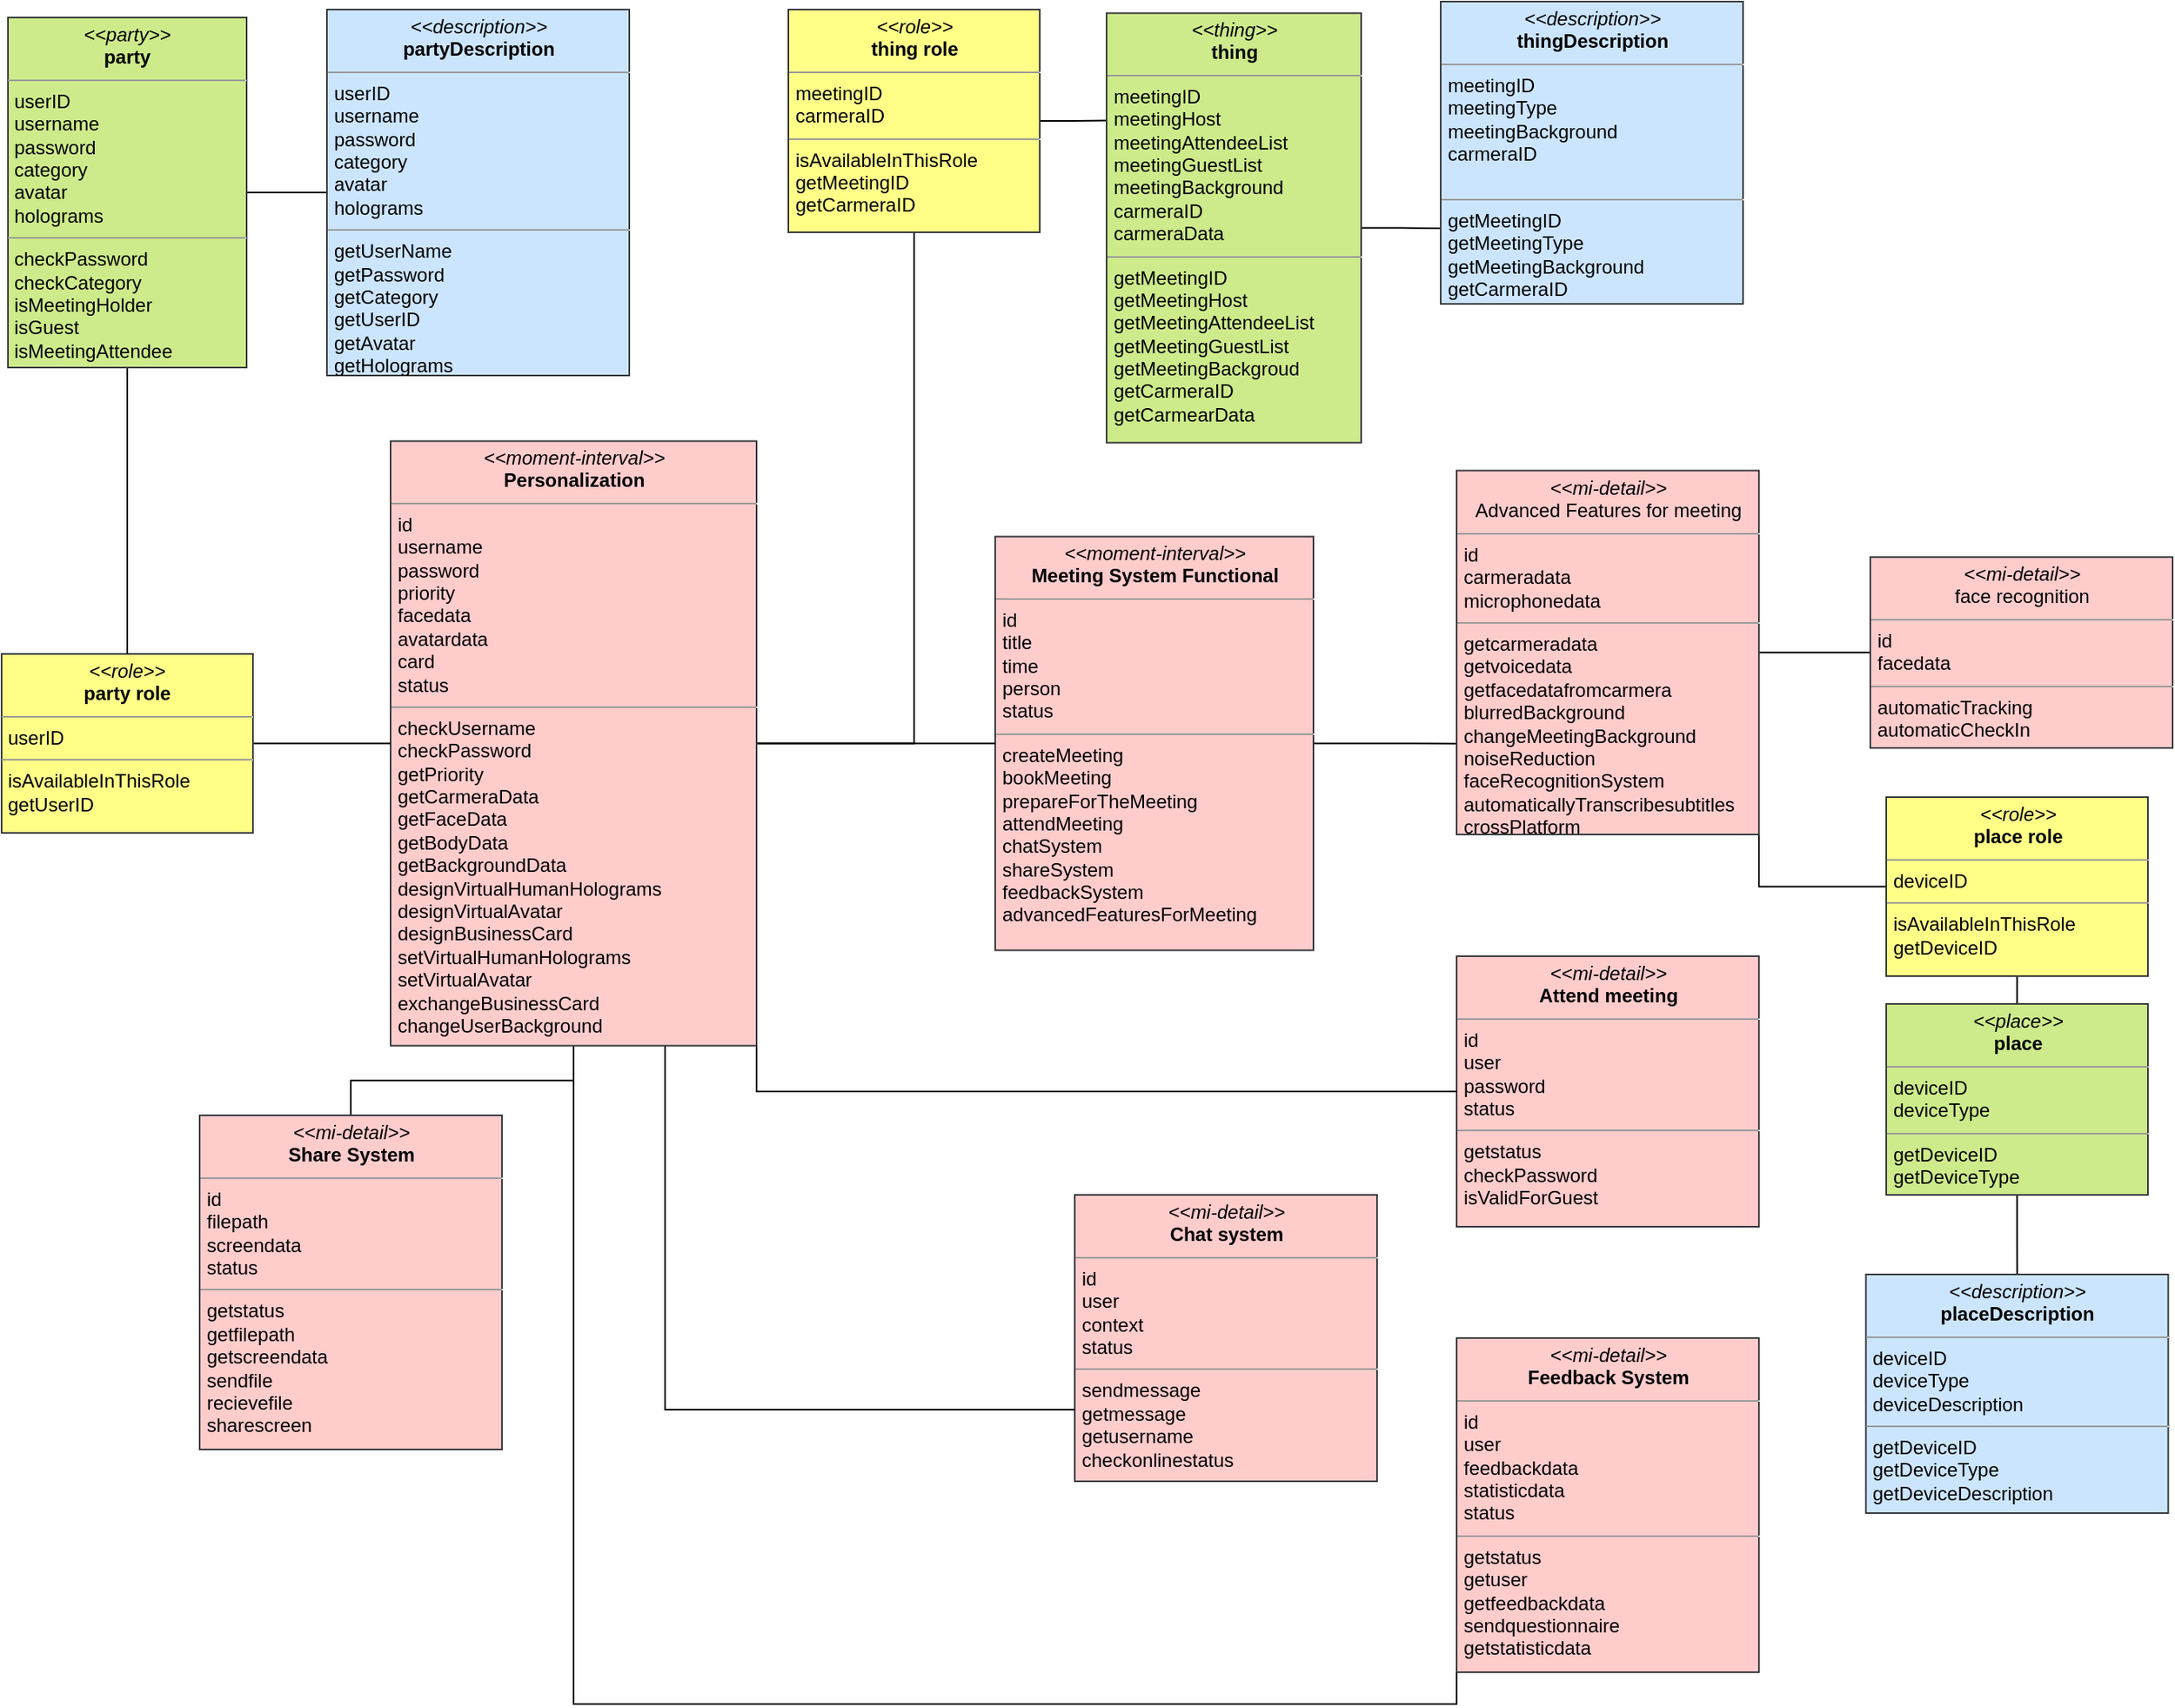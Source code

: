 <mxfile version="15.7.4" type="github">
  <diagram name="Page-1" id="c4acf3e9-155e-7222-9cf6-157b1a14988f">
    <mxGraphModel dx="2198" dy="2780" grid="1" gridSize="10" guides="1" tooltips="1" connect="1" arrows="1" fold="1" page="1" pageScale="1" pageWidth="827" pageHeight="1169" background="none" math="0" shadow="0">
      <root>
        <mxCell id="0" />
        <mxCell id="1" parent="0" />
        <mxCell id="chBmxZcT01fyLSNv7cI7-47" style="edgeStyle=orthogonalEdgeStyle;rounded=0;orthogonalLoop=1;jettySize=auto;html=1;exitX=1;exitY=0.5;exitDx=0;exitDy=0;entryX=0;entryY=0.75;entryDx=0;entryDy=0;endArrow=none;endFill=0;" edge="1" parent="1" source="chBmxZcT01fyLSNv7cI7-1" target="chBmxZcT01fyLSNv7cI7-12">
          <mxGeometry relative="1" as="geometry" />
        </mxCell>
        <mxCell id="chBmxZcT01fyLSNv7cI7-1" value="&lt;p style=&quot;margin: 0px ; margin-top: 4px ; text-align: center&quot;&gt;&lt;i&gt;&amp;lt;&amp;lt;moment-interval&amp;gt;&amp;gt;&lt;/i&gt;&lt;br&gt;&lt;b&gt;Meeting System Functional&lt;/b&gt;&lt;br&gt;&lt;/p&gt;&lt;hr size=&quot;1&quot;&gt;&lt;p style=&quot;margin: 0px ; margin-left: 4px&quot;&gt;id&lt;/p&gt;&lt;p style=&quot;margin: 0px ; margin-left: 4px&quot;&gt;title&lt;/p&gt;&lt;p style=&quot;margin: 0px ; margin-left: 4px&quot;&gt;time&lt;/p&gt;&lt;p style=&quot;margin: 0px ; margin-left: 4px&quot;&gt;person&lt;/p&gt;&lt;p style=&quot;margin: 0px ; margin-left: 4px&quot;&gt;status&lt;/p&gt;&lt;hr size=&quot;1&quot;&gt;&lt;p style=&quot;margin: 0px ; margin-left: 4px&quot;&gt;createMeeting&lt;/p&gt;&lt;p style=&quot;margin: 0px ; margin-left: 4px&quot;&gt;bookMeeting&lt;/p&gt;&lt;p style=&quot;margin: 0px ; margin-left: 4px&quot;&gt;prepareForTheMeeting&lt;/p&gt;&lt;p style=&quot;margin: 0px ; margin-left: 4px&quot;&gt;attendMeeting&lt;/p&gt;&lt;p style=&quot;margin: 0px ; margin-left: 4px&quot;&gt;chatSystem&lt;/p&gt;&lt;p style=&quot;margin: 0px ; margin-left: 4px&quot;&gt;shareSystem&lt;/p&gt;&lt;p style=&quot;margin: 0px ; margin-left: 4px&quot;&gt;feedbackSystem&lt;/p&gt;&lt;p style=&quot;margin: 0px ; margin-left: 4px&quot;&gt;advancedFeaturesForMeeting&lt;/p&gt;" style="verticalAlign=top;align=left;overflow=fill;fontSize=12;fontFamily=Helvetica;html=1;fillColor=#ffcccc;strokeColor=#36393d;" vertex="1" parent="1">
          <mxGeometry x="644.5" y="346.25" width="200" height="260" as="geometry" />
        </mxCell>
        <mxCell id="chBmxZcT01fyLSNv7cI7-2" value="&lt;p style=&quot;margin: 0px ; margin-top: 4px ; text-align: center&quot;&gt;&lt;i&gt;&amp;lt;&amp;lt;mi-detail&amp;gt;&amp;gt;&lt;/i&gt;&lt;br&gt;&lt;b&gt;Attend meeting&lt;/b&gt;&lt;br&gt;&lt;/p&gt;&lt;hr size=&quot;1&quot;&gt;&lt;p style=&quot;margin: 0px ; margin-left: 4px&quot;&gt;id&lt;/p&gt;&lt;p style=&quot;margin: 0px ; margin-left: 4px&quot;&gt;user&lt;/p&gt;&lt;p style=&quot;margin: 0px ; margin-left: 4px&quot;&gt;password&lt;/p&gt;&lt;p style=&quot;margin: 0px ; margin-left: 4px&quot;&gt;status&lt;/p&gt;&lt;hr size=&quot;1&quot;&gt;&lt;p style=&quot;margin: 0px ; margin-left: 4px&quot;&gt;getstatus&lt;/p&gt;&lt;p style=&quot;margin: 0px ; margin-left: 4px&quot;&gt;checkPassword&lt;/p&gt;&lt;p style=&quot;margin: 0px ; margin-left: 4px&quot;&gt;isValidForGuest&lt;/p&gt;" style="verticalAlign=top;align=left;overflow=fill;fontSize=12;fontFamily=Helvetica;html=1;fillColor=#ffcccc;strokeColor=#36393d;" vertex="1" parent="1">
          <mxGeometry x="934.5" y="610" width="190" height="170" as="geometry" />
        </mxCell>
        <mxCell id="chBmxZcT01fyLSNv7cI7-4" value="&lt;p style=&quot;margin: 0px ; margin-top: 4px ; text-align: center&quot;&gt;&lt;i&gt;&amp;lt;&amp;lt;mi-detail&amp;gt;&amp;gt;&lt;/i&gt;&lt;br&gt;&lt;b&gt;Chat system&lt;/b&gt;&lt;br&gt;&lt;/p&gt;&lt;hr size=&quot;1&quot;&gt;&lt;p style=&quot;margin: 0px ; margin-left: 4px&quot;&gt;id&lt;/p&gt;&lt;p style=&quot;margin: 0px ; margin-left: 4px&quot;&gt;user&lt;/p&gt;&lt;p style=&quot;margin: 0px ; margin-left: 4px&quot;&gt;context&lt;/p&gt;&lt;p style=&quot;margin: 0px ; margin-left: 4px&quot;&gt;status&lt;/p&gt;&lt;hr size=&quot;1&quot;&gt;&lt;p style=&quot;margin: 0px ; margin-left: 4px&quot;&gt;&lt;span&gt;sendmessage&lt;/span&gt;&lt;br&gt;&lt;/p&gt;&lt;p style=&quot;margin: 0px ; margin-left: 4px&quot;&gt;&lt;span&gt;getmessage&lt;/span&gt;&lt;/p&gt;&lt;p style=&quot;margin: 0px ; margin-left: 4px&quot;&gt;getusername&lt;/p&gt;&lt;p style=&quot;margin: 0px ; margin-left: 4px&quot;&gt;checkonlinestatus&lt;/p&gt;" style="verticalAlign=top;align=left;overflow=fill;fontSize=12;fontFamily=Helvetica;html=1;fillColor=#ffcccc;strokeColor=#36393d;" vertex="1" parent="1">
          <mxGeometry x="694.5" y="760" width="190" height="180" as="geometry" />
        </mxCell>
        <mxCell id="chBmxZcT01fyLSNv7cI7-60" style="edgeStyle=orthogonalEdgeStyle;rounded=0;orthogonalLoop=1;jettySize=auto;html=1;entryX=0.5;entryY=1;entryDx=0;entryDy=0;endArrow=none;endFill=0;" edge="1" parent="1" source="chBmxZcT01fyLSNv7cI7-6" target="chBmxZcT01fyLSNv7cI7-17">
          <mxGeometry relative="1" as="geometry" />
        </mxCell>
        <mxCell id="chBmxZcT01fyLSNv7cI7-6" value="&lt;p style=&quot;margin: 0px ; margin-top: 4px ; text-align: center&quot;&gt;&lt;i&gt;&amp;lt;&amp;lt;mi-detail&amp;gt;&amp;gt;&lt;/i&gt;&lt;br&gt;&lt;b&gt;Share System&lt;/b&gt;&lt;br&gt;&lt;/p&gt;&lt;hr size=&quot;1&quot;&gt;&lt;p style=&quot;margin: 0px ; margin-left: 4px&quot;&gt;id&lt;/p&gt;&lt;p style=&quot;margin: 0px ; margin-left: 4px&quot;&gt;filepath&lt;/p&gt;&lt;p style=&quot;margin: 0px ; margin-left: 4px&quot;&gt;screendata&lt;/p&gt;&lt;p style=&quot;margin: 0px ; margin-left: 4px&quot;&gt;status&lt;/p&gt;&lt;hr size=&quot;1&quot;&gt;&lt;p style=&quot;margin: 0px ; margin-left: 4px&quot;&gt;getstatus&lt;/p&gt;&lt;p style=&quot;margin: 0px ; margin-left: 4px&quot;&gt;getfilepath&lt;/p&gt;&lt;p style=&quot;margin: 0px ; margin-left: 4px&quot;&gt;getscreendata&lt;/p&gt;&lt;p style=&quot;margin: 0px ; margin-left: 4px&quot;&gt;sendfile&lt;/p&gt;&lt;p style=&quot;margin: 0px ; margin-left: 4px&quot;&gt;recievefile&lt;/p&gt;&lt;p style=&quot;margin: 0px ; margin-left: 4px&quot;&gt;sharescreen&lt;/p&gt;" style="verticalAlign=top;align=left;overflow=fill;fontSize=12;fontFamily=Helvetica;html=1;fillColor=#ffcccc;strokeColor=#36393d;" vertex="1" parent="1">
          <mxGeometry x="144.5" y="710" width="190" height="210" as="geometry" />
        </mxCell>
        <mxCell id="chBmxZcT01fyLSNv7cI7-8" value="&lt;p style=&quot;margin: 0px ; margin-top: 4px ; text-align: center&quot;&gt;&lt;i&gt;&amp;lt;&amp;lt;mi-detail&amp;gt;&amp;gt;&lt;/i&gt;&lt;br&gt;&lt;b&gt;Feedback System&lt;/b&gt;&lt;br&gt;&lt;/p&gt;&lt;hr size=&quot;1&quot;&gt;&lt;p style=&quot;margin: 0px ; margin-left: 4px&quot;&gt;id&lt;/p&gt;&lt;p style=&quot;margin: 0px ; margin-left: 4px&quot;&gt;user&lt;/p&gt;&lt;p style=&quot;margin: 0px ; margin-left: 4px&quot;&gt;feedbackdata&lt;/p&gt;&lt;p style=&quot;margin: 0px ; margin-left: 4px&quot;&gt;statisticdata&lt;/p&gt;&lt;p style=&quot;margin: 0px ; margin-left: 4px&quot;&gt;status&lt;/p&gt;&lt;hr size=&quot;1&quot;&gt;&lt;p style=&quot;margin: 0px ; margin-left: 4px&quot;&gt;getstatus&lt;/p&gt;&lt;p style=&quot;margin: 0px ; margin-left: 4px&quot;&gt;getuser&lt;/p&gt;&lt;p style=&quot;margin: 0px ; margin-left: 4px&quot;&gt;getfeedbackdata&lt;/p&gt;&lt;p style=&quot;margin: 0px ; margin-left: 4px&quot;&gt;sendquestionnaire&lt;/p&gt;&lt;p style=&quot;margin: 0px ; margin-left: 4px&quot;&gt;getstatisticdata&lt;/p&gt;" style="verticalAlign=top;align=left;overflow=fill;fontSize=12;fontFamily=Helvetica;html=1;fillColor=#ffcccc;strokeColor=#36393d;" vertex="1" parent="1">
          <mxGeometry x="934.5" y="850" width="190" height="210" as="geometry" />
        </mxCell>
        <mxCell id="chBmxZcT01fyLSNv7cI7-43" style="edgeStyle=elbowEdgeStyle;rounded=0;orthogonalLoop=1;jettySize=auto;html=1;entryX=0;entryY=0.5;entryDx=0;entryDy=0;endArrow=none;endFill=0;" edge="1" parent="1" source="chBmxZcT01fyLSNv7cI7-12" target="chBmxZcT01fyLSNv7cI7-15">
          <mxGeometry relative="1" as="geometry" />
        </mxCell>
        <mxCell id="chBmxZcT01fyLSNv7cI7-54" style="edgeStyle=orthogonalEdgeStyle;rounded=0;orthogonalLoop=1;jettySize=auto;html=1;exitX=1;exitY=1;exitDx=0;exitDy=0;entryX=0;entryY=0.5;entryDx=0;entryDy=0;endArrow=none;endFill=0;" edge="1" parent="1" source="chBmxZcT01fyLSNv7cI7-12" target="chBmxZcT01fyLSNv7cI7-48">
          <mxGeometry relative="1" as="geometry" />
        </mxCell>
        <mxCell id="chBmxZcT01fyLSNv7cI7-12" value="&lt;p style=&quot;margin: 0px ; margin-top: 4px ; text-align: center&quot;&gt;&lt;i&gt;&amp;lt;&amp;lt;mi-detail&amp;gt;&amp;gt;&lt;/i&gt;&lt;br&gt;&lt;span style=&quot;text-align: left&quot;&gt;Advanced Features for meeting&lt;/span&gt;&lt;br&gt;&lt;/p&gt;&lt;hr size=&quot;1&quot;&gt;&lt;p style=&quot;margin: 0px ; margin-left: 4px&quot;&gt;id&lt;/p&gt;&lt;p style=&quot;margin: 0px ; margin-left: 4px&quot;&gt;carmeradata&lt;/p&gt;&lt;p style=&quot;margin: 0px ; margin-left: 4px&quot;&gt;microphonedata&lt;/p&gt;&lt;hr size=&quot;1&quot;&gt;&lt;p style=&quot;margin: 0px ; margin-left: 4px&quot;&gt;getcarmeradata&lt;/p&gt;&lt;p style=&quot;margin: 0px ; margin-left: 4px&quot;&gt;getvoicedata&lt;/p&gt;&lt;p style=&quot;margin: 0px ; margin-left: 4px&quot;&gt;getfacedatafromcarmera&lt;/p&gt;&lt;p style=&quot;margin: 0px ; margin-left: 4px&quot;&gt;blurredBackground&lt;/p&gt;&lt;p style=&quot;margin: 0px ; margin-left: 4px&quot;&gt;changeMeetingBackground&lt;br&gt;&lt;/p&gt;&lt;p style=&quot;margin: 0px ; margin-left: 4px&quot;&gt;noiseReduction&lt;/p&gt;&lt;p style=&quot;margin: 0px ; margin-left: 4px&quot;&gt;faceRecognitionSystem&lt;/p&gt;&lt;p style=&quot;margin: 0px ; margin-left: 4px&quot;&gt;automaticallyTranscribesubtitles&lt;/p&gt;&lt;p style=&quot;margin: 0px ; margin-left: 4px&quot;&gt;crossPlatform&lt;/p&gt;" style="verticalAlign=top;align=left;overflow=fill;fontSize=12;fontFamily=Helvetica;html=1;fillColor=#ffcccc;strokeColor=#36393d;" vertex="1" parent="1">
          <mxGeometry x="934.5" y="304.75" width="190" height="228.75" as="geometry" />
        </mxCell>
        <mxCell id="chBmxZcT01fyLSNv7cI7-15" value="&lt;p style=&quot;margin: 0px ; margin-top: 4px ; text-align: center&quot;&gt;&lt;i&gt;&amp;lt;&amp;lt;mi-detail&amp;gt;&amp;gt;&lt;/i&gt;&lt;br&gt;&lt;span style=&quot;text-align: left&quot;&gt;face recognition&lt;/span&gt;&lt;br&gt;&lt;/p&gt;&lt;hr size=&quot;1&quot;&gt;&lt;p style=&quot;margin: 0px ; margin-left: 4px&quot;&gt;id&lt;/p&gt;&lt;p style=&quot;margin: 0px ; margin-left: 4px&quot;&gt;facedata&lt;/p&gt;&lt;hr size=&quot;1&quot;&gt;&lt;p style=&quot;margin: 0px ; margin-left: 4px&quot;&gt;automaticTracking&lt;/p&gt;&lt;p style=&quot;margin: 0px ; margin-left: 4px&quot;&gt;automaticCheckIn&lt;/p&gt;" style="verticalAlign=top;align=left;overflow=fill;fontSize=12;fontFamily=Helvetica;html=1;fillColor=#ffcccc;strokeColor=#36393d;" vertex="1" parent="1">
          <mxGeometry x="1194.5" y="359.13" width="190" height="120" as="geometry" />
        </mxCell>
        <mxCell id="chBmxZcT01fyLSNv7cI7-35" style="edgeStyle=none;rounded=0;orthogonalLoop=1;jettySize=auto;html=1;exitX=1;exitY=0.5;exitDx=0;exitDy=0;entryX=0;entryY=0.5;entryDx=0;entryDy=0;endArrow=none;endFill=0;" edge="1" parent="1" source="chBmxZcT01fyLSNv7cI7-17" target="chBmxZcT01fyLSNv7cI7-1">
          <mxGeometry relative="1" as="geometry" />
        </mxCell>
        <mxCell id="chBmxZcT01fyLSNv7cI7-44" style="edgeStyle=orthogonalEdgeStyle;rounded=0;orthogonalLoop=1;jettySize=auto;html=1;exitX=1;exitY=1;exitDx=0;exitDy=0;entryX=0;entryY=0.5;entryDx=0;entryDy=0;endArrow=none;endFill=0;" edge="1" parent="1" source="chBmxZcT01fyLSNv7cI7-17" target="chBmxZcT01fyLSNv7cI7-2">
          <mxGeometry relative="1" as="geometry" />
        </mxCell>
        <mxCell id="chBmxZcT01fyLSNv7cI7-45" style="edgeStyle=orthogonalEdgeStyle;rounded=0;orthogonalLoop=1;jettySize=auto;html=1;exitX=0.75;exitY=1;exitDx=0;exitDy=0;entryX=0;entryY=0.75;entryDx=0;entryDy=0;endArrow=none;endFill=0;" edge="1" parent="1" source="chBmxZcT01fyLSNv7cI7-17" target="chBmxZcT01fyLSNv7cI7-4">
          <mxGeometry relative="1" as="geometry" />
        </mxCell>
        <mxCell id="chBmxZcT01fyLSNv7cI7-46" style="edgeStyle=orthogonalEdgeStyle;rounded=0;orthogonalLoop=1;jettySize=auto;html=1;exitX=0.5;exitY=1;exitDx=0;exitDy=0;entryX=0;entryY=1;entryDx=0;entryDy=0;endArrow=none;endFill=0;" edge="1" parent="1" source="chBmxZcT01fyLSNv7cI7-17" target="chBmxZcT01fyLSNv7cI7-8">
          <mxGeometry relative="1" as="geometry" />
        </mxCell>
        <mxCell id="chBmxZcT01fyLSNv7cI7-57" style="edgeStyle=orthogonalEdgeStyle;rounded=0;orthogonalLoop=1;jettySize=auto;html=1;entryX=0.5;entryY=1;entryDx=0;entryDy=0;endArrow=none;endFill=0;" edge="1" parent="1" source="chBmxZcT01fyLSNv7cI7-17" target="chBmxZcT01fyLSNv7cI7-49">
          <mxGeometry relative="1" as="geometry" />
        </mxCell>
        <mxCell id="chBmxZcT01fyLSNv7cI7-17" value="&lt;p style=&quot;margin: 0px ; margin-top: 4px ; text-align: center&quot;&gt;&lt;i&gt;&amp;lt;&amp;lt;moment-interval&amp;gt;&amp;gt;&lt;/i&gt;&lt;br&gt;&lt;b&gt;Personalization&lt;/b&gt;&lt;br&gt;&lt;/p&gt;&lt;hr size=&quot;1&quot;&gt;&lt;p style=&quot;margin: 0px ; margin-left: 4px&quot;&gt;id&lt;/p&gt;&lt;p style=&quot;margin: 0px ; margin-left: 4px&quot;&gt;username&lt;/p&gt;&lt;p style=&quot;margin: 0px ; margin-left: 4px&quot;&gt;password&lt;/p&gt;&lt;p style=&quot;margin: 0px ; margin-left: 4px&quot;&gt;priority&lt;/p&gt;&lt;p style=&quot;margin: 0px ; margin-left: 4px&quot;&gt;facedata&lt;/p&gt;&lt;p style=&quot;margin: 0px ; margin-left: 4px&quot;&gt;avatardata&lt;/p&gt;&lt;p style=&quot;margin: 0px ; margin-left: 4px&quot;&gt;card&lt;/p&gt;&lt;p style=&quot;margin: 0px ; margin-left: 4px&quot;&gt;status&lt;/p&gt;&lt;hr size=&quot;1&quot;&gt;&lt;p style=&quot;margin: 0px ; margin-left: 4px&quot;&gt;checkUsername&lt;/p&gt;&lt;p style=&quot;margin: 0px ; margin-left: 4px&quot;&gt;checkPassword&lt;/p&gt;&lt;p style=&quot;margin: 0px ; margin-left: 4px&quot;&gt;getPriority&lt;/p&gt;&lt;p style=&quot;margin: 0px ; margin-left: 4px&quot;&gt;getCarmeraData&lt;/p&gt;&lt;p style=&quot;margin: 0px ; margin-left: 4px&quot;&gt;getFaceData&lt;/p&gt;&lt;p style=&quot;margin: 0px ; margin-left: 4px&quot;&gt;getBodyData&lt;/p&gt;&lt;p style=&quot;margin: 0px ; margin-left: 4px&quot;&gt;getBackgroundData&lt;/p&gt;&lt;p style=&quot;margin: 0px ; margin-left: 4px&quot;&gt;designVirtualHumanHolograms&lt;/p&gt;&lt;p style=&quot;margin: 0px ; margin-left: 4px&quot;&gt;designVirtualAvatar&lt;/p&gt;&lt;p style=&quot;margin: 0px ; margin-left: 4px&quot;&gt;designBusinessCard&lt;/p&gt;&lt;p style=&quot;margin: 0px ; margin-left: 4px&quot;&gt;setVirtualHumanHolograms&lt;/p&gt;&lt;p style=&quot;margin: 0px ; margin-left: 4px&quot;&gt;setVirtualAvatar&lt;/p&gt;&lt;p style=&quot;margin: 0px ; margin-left: 4px&quot;&gt;exchangeBusinessCard&lt;/p&gt;&lt;p style=&quot;margin: 0px ; margin-left: 4px&quot;&gt;changeUserBackground&lt;/p&gt;&lt;p style=&quot;margin: 0px ; margin-left: 4px&quot;&gt;&lt;br&gt;&lt;/p&gt;&lt;p style=&quot;margin: 0px ; margin-left: 4px&quot;&gt;&lt;br&gt;&lt;/p&gt;" style="verticalAlign=top;align=left;overflow=fill;fontSize=12;fontFamily=Helvetica;html=1;fillColor=#ffcccc;strokeColor=#36393d;" vertex="1" parent="1">
          <mxGeometry x="264.5" y="286.25" width="230" height="380" as="geometry" />
        </mxCell>
        <mxCell id="chBmxZcT01fyLSNv7cI7-34" style="edgeStyle=none;rounded=0;orthogonalLoop=1;jettySize=auto;html=1;entryX=0;entryY=0.5;entryDx=0;entryDy=0;endArrow=none;endFill=0;" edge="1" parent="1" source="chBmxZcT01fyLSNv7cI7-18" target="chBmxZcT01fyLSNv7cI7-17">
          <mxGeometry relative="1" as="geometry" />
        </mxCell>
        <mxCell id="chBmxZcT01fyLSNv7cI7-18" value="&lt;p style=&quot;margin: 0px ; margin-top: 4px ; text-align: center&quot;&gt;&lt;i&gt;&amp;lt;&amp;lt;role&amp;gt;&amp;gt;&lt;/i&gt;&lt;br&gt;&lt;b&gt;party role&lt;/b&gt;&lt;br&gt;&lt;/p&gt;&lt;hr size=&quot;1&quot;&gt;&lt;p style=&quot;margin: 0px ; margin-left: 4px&quot;&gt;userID&lt;/p&gt;&lt;hr size=&quot;1&quot;&gt;&lt;p style=&quot;margin: 0px ; margin-left: 4px&quot;&gt;isAvailableInThisRole&lt;/p&gt;&lt;p style=&quot;margin: 0px ; margin-left: 4px&quot;&gt;getUserID&lt;/p&gt;" style="verticalAlign=top;align=left;overflow=fill;fontSize=12;fontFamily=Helvetica;html=1;fillColor=#ffff88;strokeColor=#36393d;" vertex="1" parent="1">
          <mxGeometry x="20" y="420" width="158" height="112.5" as="geometry" />
        </mxCell>
        <mxCell id="chBmxZcT01fyLSNv7cI7-32" style="rounded=0;orthogonalLoop=1;jettySize=auto;html=1;endArrow=none;endFill=0;" edge="1" parent="1" source="chBmxZcT01fyLSNv7cI7-21" target="chBmxZcT01fyLSNv7cI7-18">
          <mxGeometry relative="1" as="geometry" />
        </mxCell>
        <mxCell id="chBmxZcT01fyLSNv7cI7-33" style="edgeStyle=none;rounded=0;orthogonalLoop=1;jettySize=auto;html=1;endArrow=none;endFill=0;" edge="1" parent="1" source="chBmxZcT01fyLSNv7cI7-21" target="chBmxZcT01fyLSNv7cI7-23">
          <mxGeometry relative="1" as="geometry" />
        </mxCell>
        <mxCell id="chBmxZcT01fyLSNv7cI7-21" value="&lt;p style=&quot;margin: 0px ; margin-top: 4px ; text-align: center&quot;&gt;&lt;i&gt;&amp;lt;&amp;lt;party&amp;gt;&amp;gt;&lt;/i&gt;&lt;br&gt;&lt;b&gt;party&lt;/b&gt;&lt;br&gt;&lt;/p&gt;&lt;hr size=&quot;1&quot;&gt;&lt;p style=&quot;margin: 0px ; margin-left: 4px&quot;&gt;userID&lt;/p&gt;&lt;p style=&quot;margin: 0px ; margin-left: 4px&quot;&gt;username&lt;/p&gt;&lt;p style=&quot;margin: 0px ; margin-left: 4px&quot;&gt;password&lt;/p&gt;&lt;p style=&quot;margin: 0px ; margin-left: 4px&quot;&gt;category&lt;/p&gt;&lt;p style=&quot;margin: 0px ; margin-left: 4px&quot;&gt;avatar&lt;/p&gt;&lt;p style=&quot;margin: 0px ; margin-left: 4px&quot;&gt;holograms&lt;/p&gt;&lt;hr size=&quot;1&quot;&gt;&lt;p style=&quot;margin: 0px ; margin-left: 4px&quot;&gt;checkPassword&lt;/p&gt;&lt;p style=&quot;margin: 0px ; margin-left: 4px&quot;&gt;checkCategory&lt;/p&gt;&lt;p style=&quot;margin: 0px ; margin-left: 4px&quot;&gt;isMeetingHolder&lt;/p&gt;&lt;p style=&quot;margin: 0px ; margin-left: 4px&quot;&gt;isGuest&lt;/p&gt;&lt;p style=&quot;margin: 0px ; margin-left: 4px&quot;&gt;isMeetingAttendee&lt;/p&gt;&lt;p style=&quot;margin: 0px ; margin-left: 4px&quot;&gt;&lt;br&gt;&lt;/p&gt;" style="verticalAlign=top;align=left;overflow=fill;fontSize=12;fontFamily=Helvetica;html=1;fillColor=#cdeb8b;strokeColor=#36393d;" vertex="1" parent="1">
          <mxGeometry x="24" y="20" width="150" height="220" as="geometry" />
        </mxCell>
        <mxCell id="chBmxZcT01fyLSNv7cI7-23" value="&lt;p style=&quot;margin: 0px ; margin-top: 4px ; text-align: center&quot;&gt;&lt;i&gt;&amp;lt;&amp;lt;description&amp;gt;&amp;gt;&lt;/i&gt;&lt;br&gt;&lt;b&gt;partyDescription&lt;/b&gt;&lt;br&gt;&lt;/p&gt;&lt;hr size=&quot;1&quot;&gt;&lt;p style=&quot;margin: 0px 0px 0px 4px&quot;&gt;userID&lt;/p&gt;&lt;p style=&quot;margin: 0px 0px 0px 4px&quot;&gt;username&lt;/p&gt;&lt;p style=&quot;margin: 0px 0px 0px 4px&quot;&gt;password&lt;/p&gt;&lt;p style=&quot;margin: 0px 0px 0px 4px&quot;&gt;category&lt;/p&gt;&lt;p style=&quot;margin: 0px 0px 0px 4px&quot;&gt;avatar&lt;/p&gt;&lt;p style=&quot;margin: 0px 0px 0px 4px&quot;&gt;holograms&lt;/p&gt;&lt;hr size=&quot;1&quot;&gt;&lt;p style=&quot;margin: 0px ; margin-left: 4px&quot;&gt;getUserName&lt;/p&gt;&lt;p style=&quot;margin: 0px ; margin-left: 4px&quot;&gt;getPassword&lt;/p&gt;&lt;p style=&quot;margin: 0px ; margin-left: 4px&quot;&gt;getCategory&lt;/p&gt;&lt;p style=&quot;margin: 0px ; margin-left: 4px&quot;&gt;getUserID&lt;/p&gt;&lt;p style=&quot;margin: 0px ; margin-left: 4px&quot;&gt;getAvatar&lt;/p&gt;&lt;p style=&quot;margin: 0px ; margin-left: 4px&quot;&gt;getHolograms&lt;/p&gt;&lt;p style=&quot;margin: 0px ; margin-left: 4px&quot;&gt;&lt;br&gt;&lt;/p&gt;" style="verticalAlign=top;align=left;overflow=fill;fontSize=12;fontFamily=Helvetica;html=1;fillColor=#cce5ff;strokeColor=#36393d;" vertex="1" parent="1">
          <mxGeometry x="224.5" y="15" width="190" height="230" as="geometry" />
        </mxCell>
        <mxCell id="chBmxZcT01fyLSNv7cI7-55" style="edgeStyle=orthogonalEdgeStyle;rounded=0;orthogonalLoop=1;jettySize=auto;html=1;exitX=0.5;exitY=1;exitDx=0;exitDy=0;entryX=0.5;entryY=0;entryDx=0;entryDy=0;endArrow=none;endFill=0;" edge="1" parent="1" source="chBmxZcT01fyLSNv7cI7-48" target="chBmxZcT01fyLSNv7cI7-50">
          <mxGeometry relative="1" as="geometry" />
        </mxCell>
        <mxCell id="chBmxZcT01fyLSNv7cI7-48" value="&lt;p style=&quot;margin: 0px ; margin-top: 4px ; text-align: center&quot;&gt;&lt;i&gt;&amp;lt;&amp;lt;role&amp;gt;&amp;gt;&lt;/i&gt;&lt;br&gt;&lt;b&gt;place role&lt;/b&gt;&lt;br&gt;&lt;/p&gt;&lt;hr size=&quot;1&quot;&gt;&lt;p style=&quot;margin: 0px ; margin-left: 4px&quot;&gt;deviceID&lt;/p&gt;&lt;hr size=&quot;1&quot;&gt;&lt;p style=&quot;margin: 0px ; margin-left: 4px&quot;&gt;isAvailableInThisRole&lt;/p&gt;&lt;p style=&quot;margin: 0px ; margin-left: 4px&quot;&gt;getDeviceID&lt;/p&gt;" style="verticalAlign=top;align=left;overflow=fill;fontSize=12;fontFamily=Helvetica;html=1;fillColor=#ffff88;strokeColor=#36393d;" vertex="1" parent="1">
          <mxGeometry x="1204.5" y="510" width="164.5" height="112.5" as="geometry" />
        </mxCell>
        <mxCell id="chBmxZcT01fyLSNv7cI7-58" style="edgeStyle=orthogonalEdgeStyle;rounded=0;orthogonalLoop=1;jettySize=auto;html=1;entryX=0;entryY=0.25;entryDx=0;entryDy=0;endArrow=none;endFill=0;" edge="1" parent="1" source="chBmxZcT01fyLSNv7cI7-49" target="chBmxZcT01fyLSNv7cI7-51">
          <mxGeometry relative="1" as="geometry" />
        </mxCell>
        <mxCell id="chBmxZcT01fyLSNv7cI7-49" value="&lt;p style=&quot;margin: 0px ; margin-top: 4px ; text-align: center&quot;&gt;&lt;i&gt;&amp;lt;&amp;lt;role&amp;gt;&amp;gt;&lt;/i&gt;&lt;br&gt;&lt;b&gt;thing role&lt;/b&gt;&lt;br&gt;&lt;/p&gt;&lt;hr size=&quot;1&quot;&gt;&lt;p style=&quot;margin: 0px ; margin-left: 4px&quot;&gt;meetingID&lt;/p&gt;&lt;p style=&quot;margin: 0px ; margin-left: 4px&quot;&gt;carmeraID&lt;/p&gt;&lt;hr size=&quot;1&quot;&gt;&lt;p style=&quot;margin: 0px ; margin-left: 4px&quot;&gt;isAvailableInThisRole&lt;/p&gt;&lt;p style=&quot;margin: 0px ; margin-left: 4px&quot;&gt;getMeetingID&lt;/p&gt;&lt;p style=&quot;margin: 0px ; margin-left: 4px&quot;&gt;getCarmeraID&lt;/p&gt;" style="verticalAlign=top;align=left;overflow=fill;fontSize=12;fontFamily=Helvetica;html=1;fillColor=#ffff88;strokeColor=#36393d;" vertex="1" parent="1">
          <mxGeometry x="514.5" y="15" width="158" height="140" as="geometry" />
        </mxCell>
        <mxCell id="chBmxZcT01fyLSNv7cI7-56" style="edgeStyle=orthogonalEdgeStyle;rounded=0;orthogonalLoop=1;jettySize=auto;html=1;endArrow=none;endFill=0;" edge="1" parent="1" source="chBmxZcT01fyLSNv7cI7-50" target="chBmxZcT01fyLSNv7cI7-52">
          <mxGeometry relative="1" as="geometry" />
        </mxCell>
        <mxCell id="chBmxZcT01fyLSNv7cI7-50" value="&lt;p style=&quot;margin: 0px ; margin-top: 4px ; text-align: center&quot;&gt;&lt;i&gt;&amp;lt;&amp;lt;place&amp;gt;&amp;gt;&lt;/i&gt;&lt;br&gt;&lt;b&gt;place&lt;/b&gt;&lt;br&gt;&lt;/p&gt;&lt;hr size=&quot;1&quot;&gt;&lt;p style=&quot;margin: 0px ; margin-left: 4px&quot;&gt;deviceID&lt;/p&gt;&lt;p style=&quot;margin: 0px ; margin-left: 4px&quot;&gt;deviceType&lt;/p&gt;&lt;hr size=&quot;1&quot;&gt;&lt;p style=&quot;margin: 0px ; margin-left: 4px&quot;&gt;getDeviceID&lt;/p&gt;&lt;p style=&quot;margin: 0px ; margin-left: 4px&quot;&gt;getDeviceType&lt;/p&gt;&lt;p style=&quot;margin: 0px ; margin-left: 4px&quot;&gt;&lt;br&gt;&lt;/p&gt;" style="verticalAlign=top;align=left;overflow=fill;fontSize=12;fontFamily=Helvetica;html=1;fillColor=#cdeb8b;strokeColor=#36393d;" vertex="1" parent="1">
          <mxGeometry x="1204.5" y="640" width="164.5" height="120" as="geometry" />
        </mxCell>
        <mxCell id="chBmxZcT01fyLSNv7cI7-59" style="edgeStyle=orthogonalEdgeStyle;rounded=0;orthogonalLoop=1;jettySize=auto;html=1;entryX=0;entryY=0.75;entryDx=0;entryDy=0;endArrow=none;endFill=0;" edge="1" parent="1" source="chBmxZcT01fyLSNv7cI7-51" target="chBmxZcT01fyLSNv7cI7-53">
          <mxGeometry relative="1" as="geometry" />
        </mxCell>
        <mxCell id="chBmxZcT01fyLSNv7cI7-51" value="&lt;p style=&quot;margin: 0px ; margin-top: 4px ; text-align: center&quot;&gt;&lt;i&gt;&amp;lt;&amp;lt;thing&amp;gt;&amp;gt;&lt;/i&gt;&lt;br&gt;&lt;b&gt;thing&lt;/b&gt;&lt;/p&gt;&lt;hr size=&quot;1&quot;&gt;&lt;p style=&quot;margin: 0px ; margin-left: 4px&quot;&gt;meetingID&lt;/p&gt;&lt;p style=&quot;margin: 0px ; margin-left: 4px&quot;&gt;meetingHost&lt;/p&gt;&lt;p style=&quot;margin: 0px ; margin-left: 4px&quot;&gt;meetingAttendeeList&lt;/p&gt;&lt;p style=&quot;margin: 0px ; margin-left: 4px&quot;&gt;meetingGuestList&lt;/p&gt;&lt;p style=&quot;margin: 0px ; margin-left: 4px&quot;&gt;meetingBackground&lt;/p&gt;&lt;p style=&quot;margin: 0px ; margin-left: 4px&quot;&gt;carmeraID&lt;/p&gt;&lt;p style=&quot;margin: 0px ; margin-left: 4px&quot;&gt;carmeraData&lt;/p&gt;&lt;hr size=&quot;1&quot;&gt;&lt;p style=&quot;margin: 0px ; margin-left: 4px&quot;&gt;getMeetingID&lt;/p&gt;&lt;p style=&quot;margin: 0px ; margin-left: 4px&quot;&gt;getMeetingHost&lt;/p&gt;&lt;p style=&quot;margin: 0px ; margin-left: 4px&quot;&gt;getMeetingAttendeeList&lt;/p&gt;&lt;p style=&quot;margin: 0px ; margin-left: 4px&quot;&gt;getMeetingGuestList&lt;/p&gt;&lt;p style=&quot;margin: 0px ; margin-left: 4px&quot;&gt;getMeetingBackgroud&lt;/p&gt;&lt;p style=&quot;margin: 0px ; margin-left: 4px&quot;&gt;getCarmeraID&lt;/p&gt;&lt;p style=&quot;margin: 0px ; margin-left: 4px&quot;&gt;getCarmearData&lt;/p&gt;&lt;p style=&quot;margin: 0px ; margin-left: 4px&quot;&gt;&lt;br&gt;&lt;/p&gt;" style="verticalAlign=top;align=left;overflow=fill;fontSize=12;fontFamily=Helvetica;html=1;fillColor=#cdeb8b;strokeColor=#36393d;" vertex="1" parent="1">
          <mxGeometry x="714.5" y="17.25" width="160" height="270" as="geometry" />
        </mxCell>
        <mxCell id="chBmxZcT01fyLSNv7cI7-52" value="&lt;p style=&quot;margin: 0px ; margin-top: 4px ; text-align: center&quot;&gt;&lt;i&gt;&amp;lt;&amp;lt;description&amp;gt;&amp;gt;&lt;/i&gt;&lt;br&gt;&lt;b&gt;placeDescription&lt;/b&gt;&lt;br&gt;&lt;/p&gt;&lt;hr size=&quot;1&quot;&gt;&lt;p style=&quot;margin: 0px 0px 0px 4px&quot;&gt;deviceID&lt;/p&gt;&lt;p style=&quot;margin: 0px 0px 0px 4px&quot;&gt;deviceType&lt;/p&gt;&lt;p style=&quot;margin: 0px 0px 0px 4px&quot;&gt;deviceDescription&lt;/p&gt;&lt;hr size=&quot;1&quot;&gt;&lt;p style=&quot;margin: 0px ; margin-left: 4px&quot;&gt;getDeviceID&lt;/p&gt;&lt;p style=&quot;margin: 0px ; margin-left: 4px&quot;&gt;getDeviceType&lt;/p&gt;&lt;p style=&quot;margin: 0px ; margin-left: 4px&quot;&gt;getDeviceDescription&lt;/p&gt;&lt;p style=&quot;margin: 0px ; margin-left: 4px&quot;&gt;&lt;br&gt;&lt;/p&gt;" style="verticalAlign=top;align=left;overflow=fill;fontSize=12;fontFamily=Helvetica;html=1;fillColor=#cce5ff;strokeColor=#36393d;" vertex="1" parent="1">
          <mxGeometry x="1191.75" y="810" width="190" height="150" as="geometry" />
        </mxCell>
        <mxCell id="chBmxZcT01fyLSNv7cI7-53" value="&lt;p style=&quot;margin: 0px ; margin-top: 4px ; text-align: center&quot;&gt;&lt;i&gt;&amp;lt;&amp;lt;description&amp;gt;&amp;gt;&lt;/i&gt;&lt;br&gt;&lt;b&gt;thingDescription&lt;/b&gt;&lt;br&gt;&lt;/p&gt;&lt;hr size=&quot;1&quot;&gt;&lt;p style=&quot;margin: 0px 0px 0px 4px&quot;&gt;meetingID&lt;/p&gt;&lt;p style=&quot;margin: 0px 0px 0px 4px&quot;&gt;meetingType&lt;/p&gt;&lt;p style=&quot;margin: 0px 0px 0px 4px&quot;&gt;meetingBackground&lt;/p&gt;&lt;p style=&quot;margin: 0px 0px 0px 4px&quot;&gt;carmeraID&lt;/p&gt;&lt;p style=&quot;margin: 0px 0px 0px 4px&quot;&gt;&lt;br&gt;&lt;/p&gt;&lt;hr size=&quot;1&quot;&gt;&lt;p style=&quot;margin: 0px ; margin-left: 4px&quot;&gt;getMeetingID&lt;/p&gt;&lt;p style=&quot;margin: 0px ; margin-left: 4px&quot;&gt;getMeetingType&lt;/p&gt;&lt;p style=&quot;margin: 0px ; margin-left: 4px&quot;&gt;getMeetingBackground&lt;/p&gt;&lt;p style=&quot;margin: 0px ; margin-left: 4px&quot;&gt;getCarmeraID&lt;/p&gt;" style="verticalAlign=top;align=left;overflow=fill;fontSize=12;fontFamily=Helvetica;html=1;fillColor=#cce5ff;strokeColor=#36393d;" vertex="1" parent="1">
          <mxGeometry x="924.5" y="10" width="190" height="190" as="geometry" />
        </mxCell>
      </root>
    </mxGraphModel>
  </diagram>
</mxfile>
